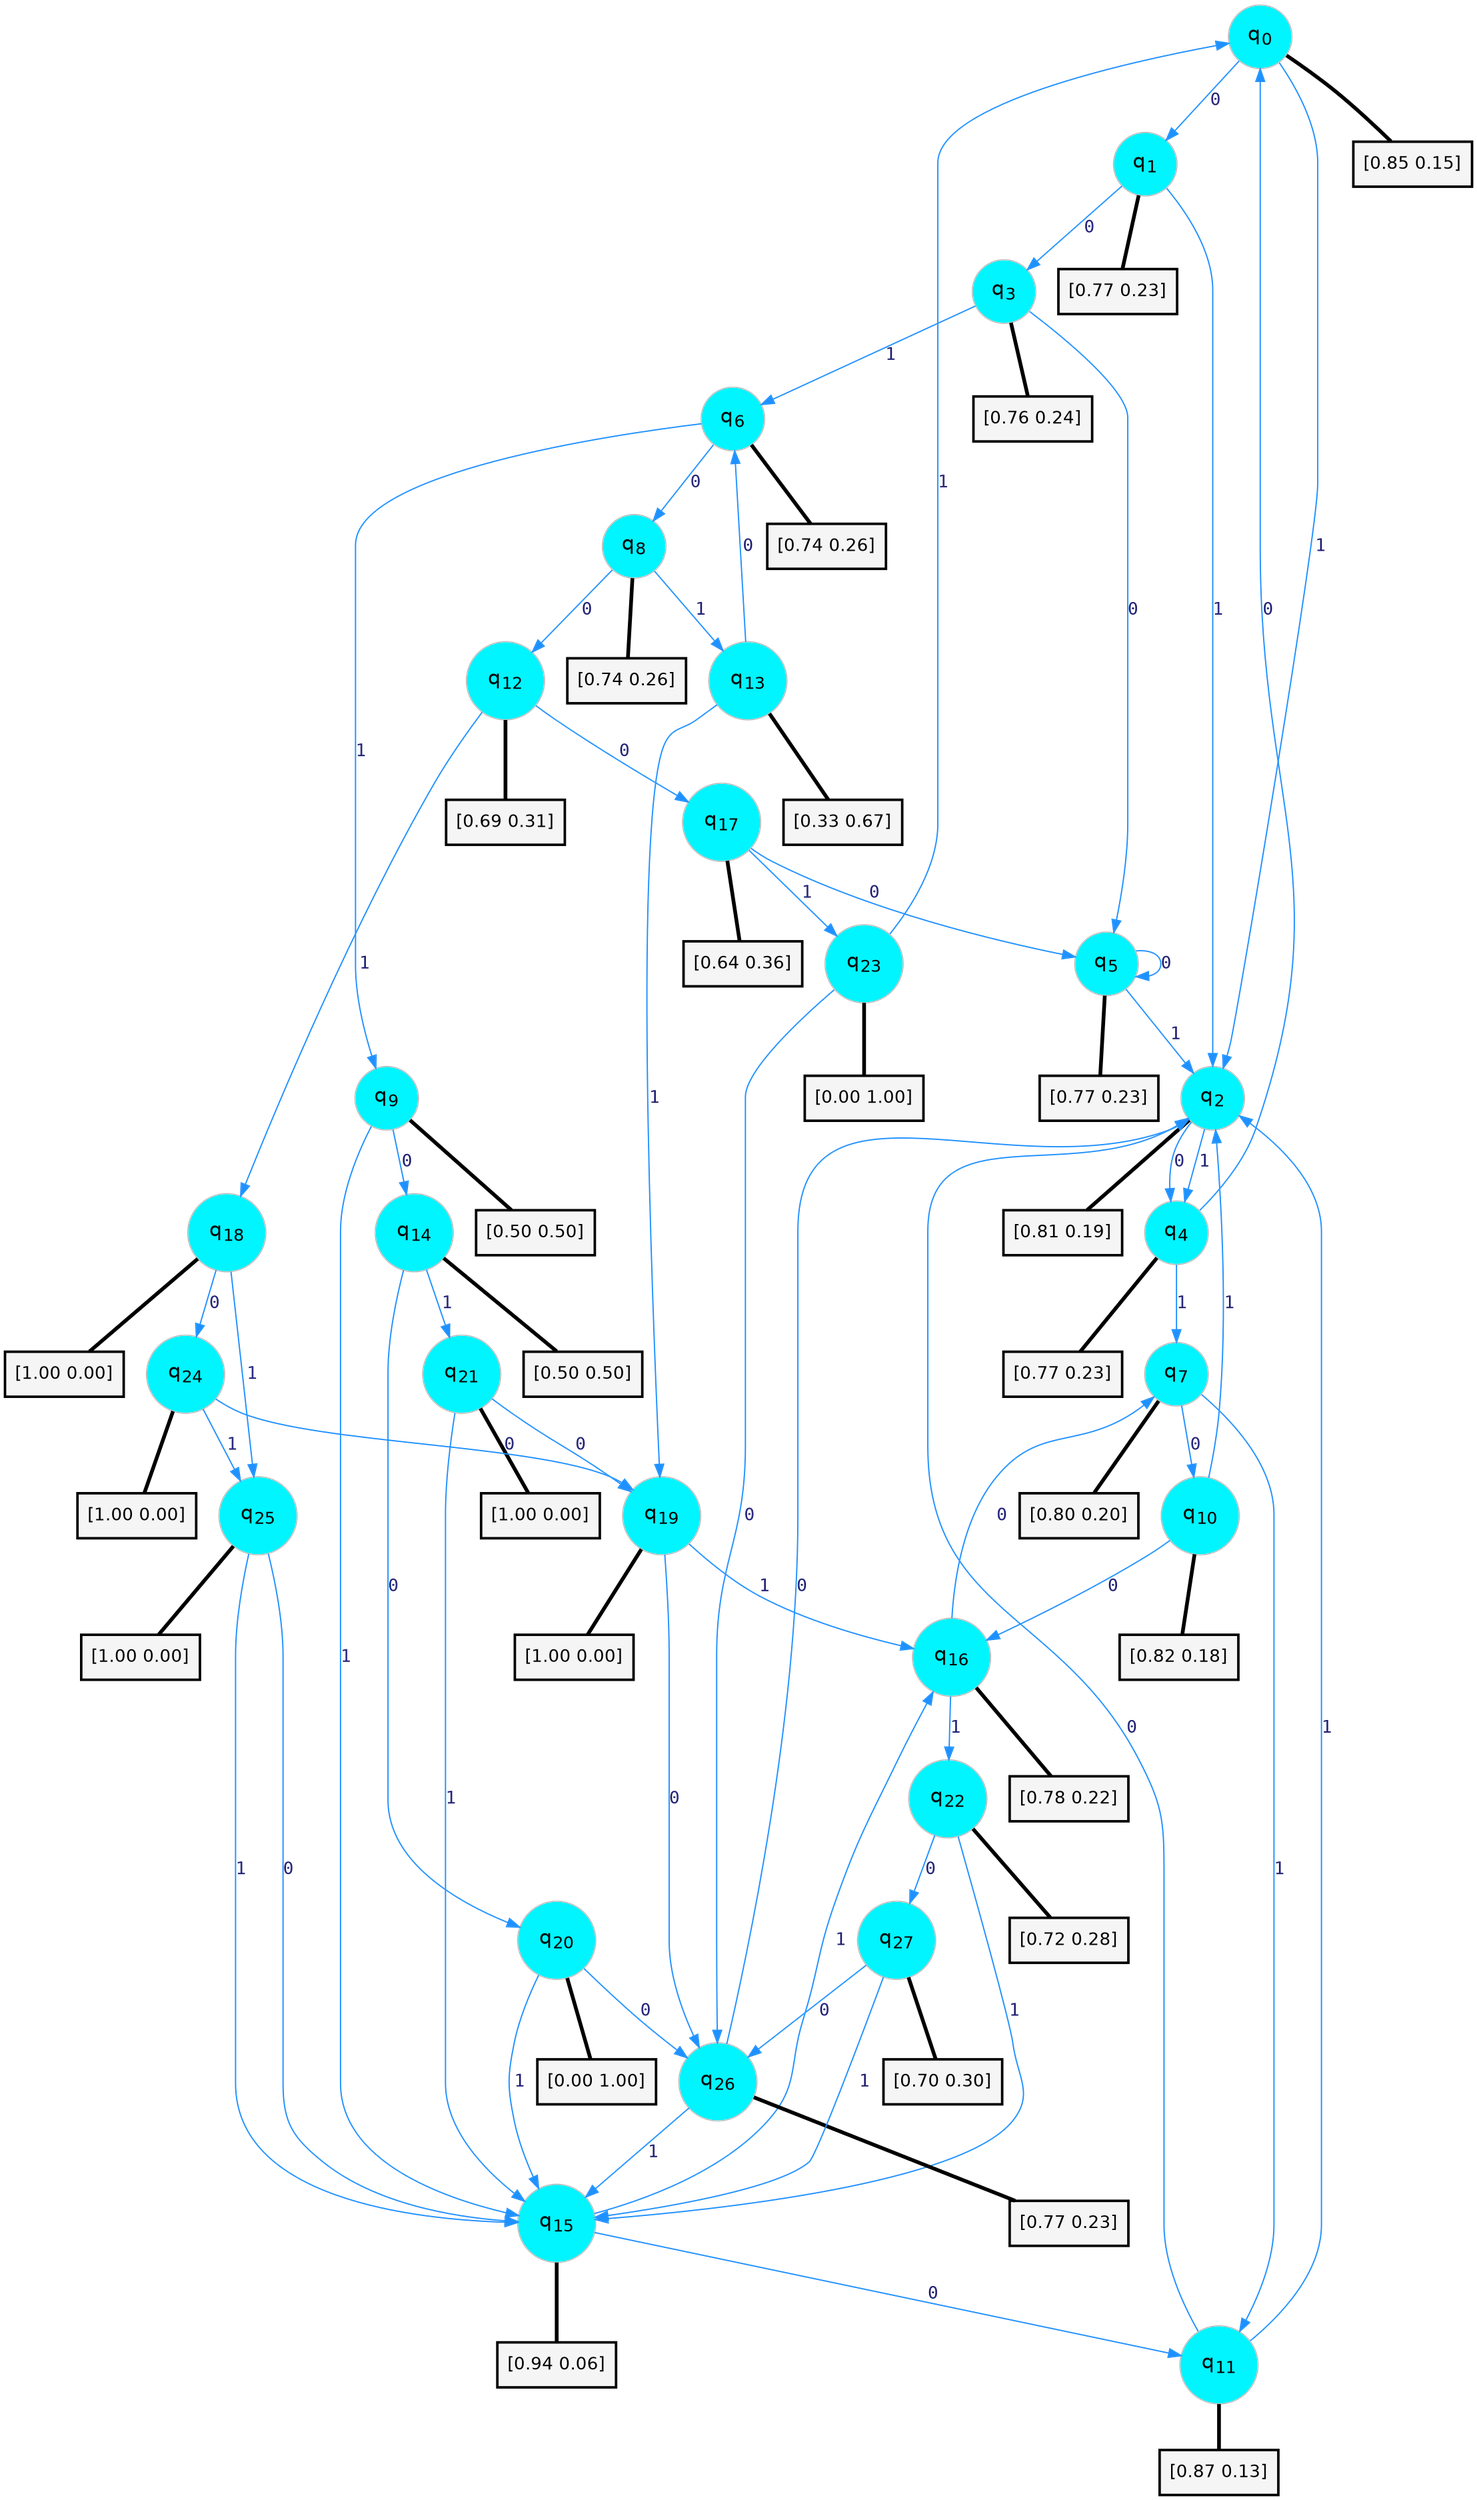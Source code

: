 digraph G {
graph [
bgcolor=transparent, dpi=300, rankdir=TD, size="40,25"];
node [
color=gray, fillcolor=turquoise1, fontcolor=black, fontname=Helvetica, fontsize=16, fontweight=bold, shape=circle, style=filled];
edge [
arrowsize=1, color=dodgerblue1, fontcolor=midnightblue, fontname=courier, fontweight=bold, penwidth=1, style=solid, weight=20];
0[label=<q<SUB>0</SUB>>];
1[label=<q<SUB>1</SUB>>];
2[label=<q<SUB>2</SUB>>];
3[label=<q<SUB>3</SUB>>];
4[label=<q<SUB>4</SUB>>];
5[label=<q<SUB>5</SUB>>];
6[label=<q<SUB>6</SUB>>];
7[label=<q<SUB>7</SUB>>];
8[label=<q<SUB>8</SUB>>];
9[label=<q<SUB>9</SUB>>];
10[label=<q<SUB>10</SUB>>];
11[label=<q<SUB>11</SUB>>];
12[label=<q<SUB>12</SUB>>];
13[label=<q<SUB>13</SUB>>];
14[label=<q<SUB>14</SUB>>];
15[label=<q<SUB>15</SUB>>];
16[label=<q<SUB>16</SUB>>];
17[label=<q<SUB>17</SUB>>];
18[label=<q<SUB>18</SUB>>];
19[label=<q<SUB>19</SUB>>];
20[label=<q<SUB>20</SUB>>];
21[label=<q<SUB>21</SUB>>];
22[label=<q<SUB>22</SUB>>];
23[label=<q<SUB>23</SUB>>];
24[label=<q<SUB>24</SUB>>];
25[label=<q<SUB>25</SUB>>];
26[label=<q<SUB>26</SUB>>];
27[label=<q<SUB>27</SUB>>];
28[label="[0.85 0.15]", shape=box,fontcolor=black, fontname=Helvetica, fontsize=14, penwidth=2, fillcolor=whitesmoke,color=black];
29[label="[0.77 0.23]", shape=box,fontcolor=black, fontname=Helvetica, fontsize=14, penwidth=2, fillcolor=whitesmoke,color=black];
30[label="[0.81 0.19]", shape=box,fontcolor=black, fontname=Helvetica, fontsize=14, penwidth=2, fillcolor=whitesmoke,color=black];
31[label="[0.76 0.24]", shape=box,fontcolor=black, fontname=Helvetica, fontsize=14, penwidth=2, fillcolor=whitesmoke,color=black];
32[label="[0.77 0.23]", shape=box,fontcolor=black, fontname=Helvetica, fontsize=14, penwidth=2, fillcolor=whitesmoke,color=black];
33[label="[0.77 0.23]", shape=box,fontcolor=black, fontname=Helvetica, fontsize=14, penwidth=2, fillcolor=whitesmoke,color=black];
34[label="[0.74 0.26]", shape=box,fontcolor=black, fontname=Helvetica, fontsize=14, penwidth=2, fillcolor=whitesmoke,color=black];
35[label="[0.80 0.20]", shape=box,fontcolor=black, fontname=Helvetica, fontsize=14, penwidth=2, fillcolor=whitesmoke,color=black];
36[label="[0.74 0.26]", shape=box,fontcolor=black, fontname=Helvetica, fontsize=14, penwidth=2, fillcolor=whitesmoke,color=black];
37[label="[0.50 0.50]", shape=box,fontcolor=black, fontname=Helvetica, fontsize=14, penwidth=2, fillcolor=whitesmoke,color=black];
38[label="[0.82 0.18]", shape=box,fontcolor=black, fontname=Helvetica, fontsize=14, penwidth=2, fillcolor=whitesmoke,color=black];
39[label="[0.87 0.13]", shape=box,fontcolor=black, fontname=Helvetica, fontsize=14, penwidth=2, fillcolor=whitesmoke,color=black];
40[label="[0.69 0.31]", shape=box,fontcolor=black, fontname=Helvetica, fontsize=14, penwidth=2, fillcolor=whitesmoke,color=black];
41[label="[0.33 0.67]", shape=box,fontcolor=black, fontname=Helvetica, fontsize=14, penwidth=2, fillcolor=whitesmoke,color=black];
42[label="[0.50 0.50]", shape=box,fontcolor=black, fontname=Helvetica, fontsize=14, penwidth=2, fillcolor=whitesmoke,color=black];
43[label="[0.94 0.06]", shape=box,fontcolor=black, fontname=Helvetica, fontsize=14, penwidth=2, fillcolor=whitesmoke,color=black];
44[label="[0.78 0.22]", shape=box,fontcolor=black, fontname=Helvetica, fontsize=14, penwidth=2, fillcolor=whitesmoke,color=black];
45[label="[0.64 0.36]", shape=box,fontcolor=black, fontname=Helvetica, fontsize=14, penwidth=2, fillcolor=whitesmoke,color=black];
46[label="[1.00 0.00]", shape=box,fontcolor=black, fontname=Helvetica, fontsize=14, penwidth=2, fillcolor=whitesmoke,color=black];
47[label="[1.00 0.00]", shape=box,fontcolor=black, fontname=Helvetica, fontsize=14, penwidth=2, fillcolor=whitesmoke,color=black];
48[label="[0.00 1.00]", shape=box,fontcolor=black, fontname=Helvetica, fontsize=14, penwidth=2, fillcolor=whitesmoke,color=black];
49[label="[1.00 0.00]", shape=box,fontcolor=black, fontname=Helvetica, fontsize=14, penwidth=2, fillcolor=whitesmoke,color=black];
50[label="[0.72 0.28]", shape=box,fontcolor=black, fontname=Helvetica, fontsize=14, penwidth=2, fillcolor=whitesmoke,color=black];
51[label="[0.00 1.00]", shape=box,fontcolor=black, fontname=Helvetica, fontsize=14, penwidth=2, fillcolor=whitesmoke,color=black];
52[label="[1.00 0.00]", shape=box,fontcolor=black, fontname=Helvetica, fontsize=14, penwidth=2, fillcolor=whitesmoke,color=black];
53[label="[1.00 0.00]", shape=box,fontcolor=black, fontname=Helvetica, fontsize=14, penwidth=2, fillcolor=whitesmoke,color=black];
54[label="[0.77 0.23]", shape=box,fontcolor=black, fontname=Helvetica, fontsize=14, penwidth=2, fillcolor=whitesmoke,color=black];
55[label="[0.70 0.30]", shape=box,fontcolor=black, fontname=Helvetica, fontsize=14, penwidth=2, fillcolor=whitesmoke,color=black];
0->1 [label=0];
0->2 [label=1];
0->28 [arrowhead=none, penwidth=3,color=black];
1->3 [label=0];
1->2 [label=1];
1->29 [arrowhead=none, penwidth=3,color=black];
2->4 [label=0];
2->4 [label=1];
2->30 [arrowhead=none, penwidth=3,color=black];
3->5 [label=0];
3->6 [label=1];
3->31 [arrowhead=none, penwidth=3,color=black];
4->0 [label=0];
4->7 [label=1];
4->32 [arrowhead=none, penwidth=3,color=black];
5->5 [label=0];
5->2 [label=1];
5->33 [arrowhead=none, penwidth=3,color=black];
6->8 [label=0];
6->9 [label=1];
6->34 [arrowhead=none, penwidth=3,color=black];
7->10 [label=0];
7->11 [label=1];
7->35 [arrowhead=none, penwidth=3,color=black];
8->12 [label=0];
8->13 [label=1];
8->36 [arrowhead=none, penwidth=3,color=black];
9->14 [label=0];
9->15 [label=1];
9->37 [arrowhead=none, penwidth=3,color=black];
10->16 [label=0];
10->2 [label=1];
10->38 [arrowhead=none, penwidth=3,color=black];
11->2 [label=0];
11->2 [label=1];
11->39 [arrowhead=none, penwidth=3,color=black];
12->17 [label=0];
12->18 [label=1];
12->40 [arrowhead=none, penwidth=3,color=black];
13->6 [label=0];
13->19 [label=1];
13->41 [arrowhead=none, penwidth=3,color=black];
14->20 [label=0];
14->21 [label=1];
14->42 [arrowhead=none, penwidth=3,color=black];
15->11 [label=0];
15->16 [label=1];
15->43 [arrowhead=none, penwidth=3,color=black];
16->7 [label=0];
16->22 [label=1];
16->44 [arrowhead=none, penwidth=3,color=black];
17->5 [label=0];
17->23 [label=1];
17->45 [arrowhead=none, penwidth=3,color=black];
18->24 [label=0];
18->25 [label=1];
18->46 [arrowhead=none, penwidth=3,color=black];
19->26 [label=0];
19->16 [label=1];
19->47 [arrowhead=none, penwidth=3,color=black];
20->26 [label=0];
20->15 [label=1];
20->48 [arrowhead=none, penwidth=3,color=black];
21->19 [label=0];
21->15 [label=1];
21->49 [arrowhead=none, penwidth=3,color=black];
22->27 [label=0];
22->15 [label=1];
22->50 [arrowhead=none, penwidth=3,color=black];
23->26 [label=0];
23->0 [label=1];
23->51 [arrowhead=none, penwidth=3,color=black];
24->19 [label=0];
24->25 [label=1];
24->52 [arrowhead=none, penwidth=3,color=black];
25->15 [label=0];
25->15 [label=1];
25->53 [arrowhead=none, penwidth=3,color=black];
26->2 [label=0];
26->15 [label=1];
26->54 [arrowhead=none, penwidth=3,color=black];
27->26 [label=0];
27->15 [label=1];
27->55 [arrowhead=none, penwidth=3,color=black];
}
